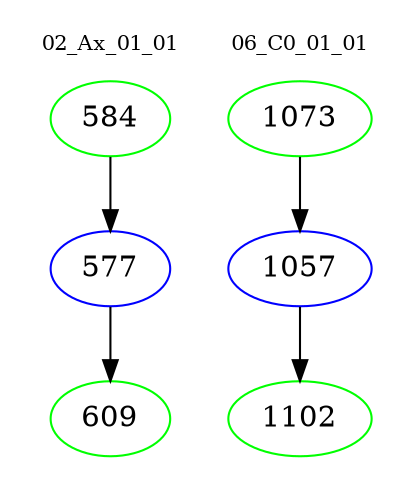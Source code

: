 digraph{
subgraph cluster_0 {
color = white
label = "02_Ax_01_01";
fontsize=10;
T0_584 [label="584", color="green"]
T0_584 -> T0_577 [color="black"]
T0_577 [label="577", color="blue"]
T0_577 -> T0_609 [color="black"]
T0_609 [label="609", color="green"]
}
subgraph cluster_1 {
color = white
label = "06_C0_01_01";
fontsize=10;
T1_1073 [label="1073", color="green"]
T1_1073 -> T1_1057 [color="black"]
T1_1057 [label="1057", color="blue"]
T1_1057 -> T1_1102 [color="black"]
T1_1102 [label="1102", color="green"]
}
}
